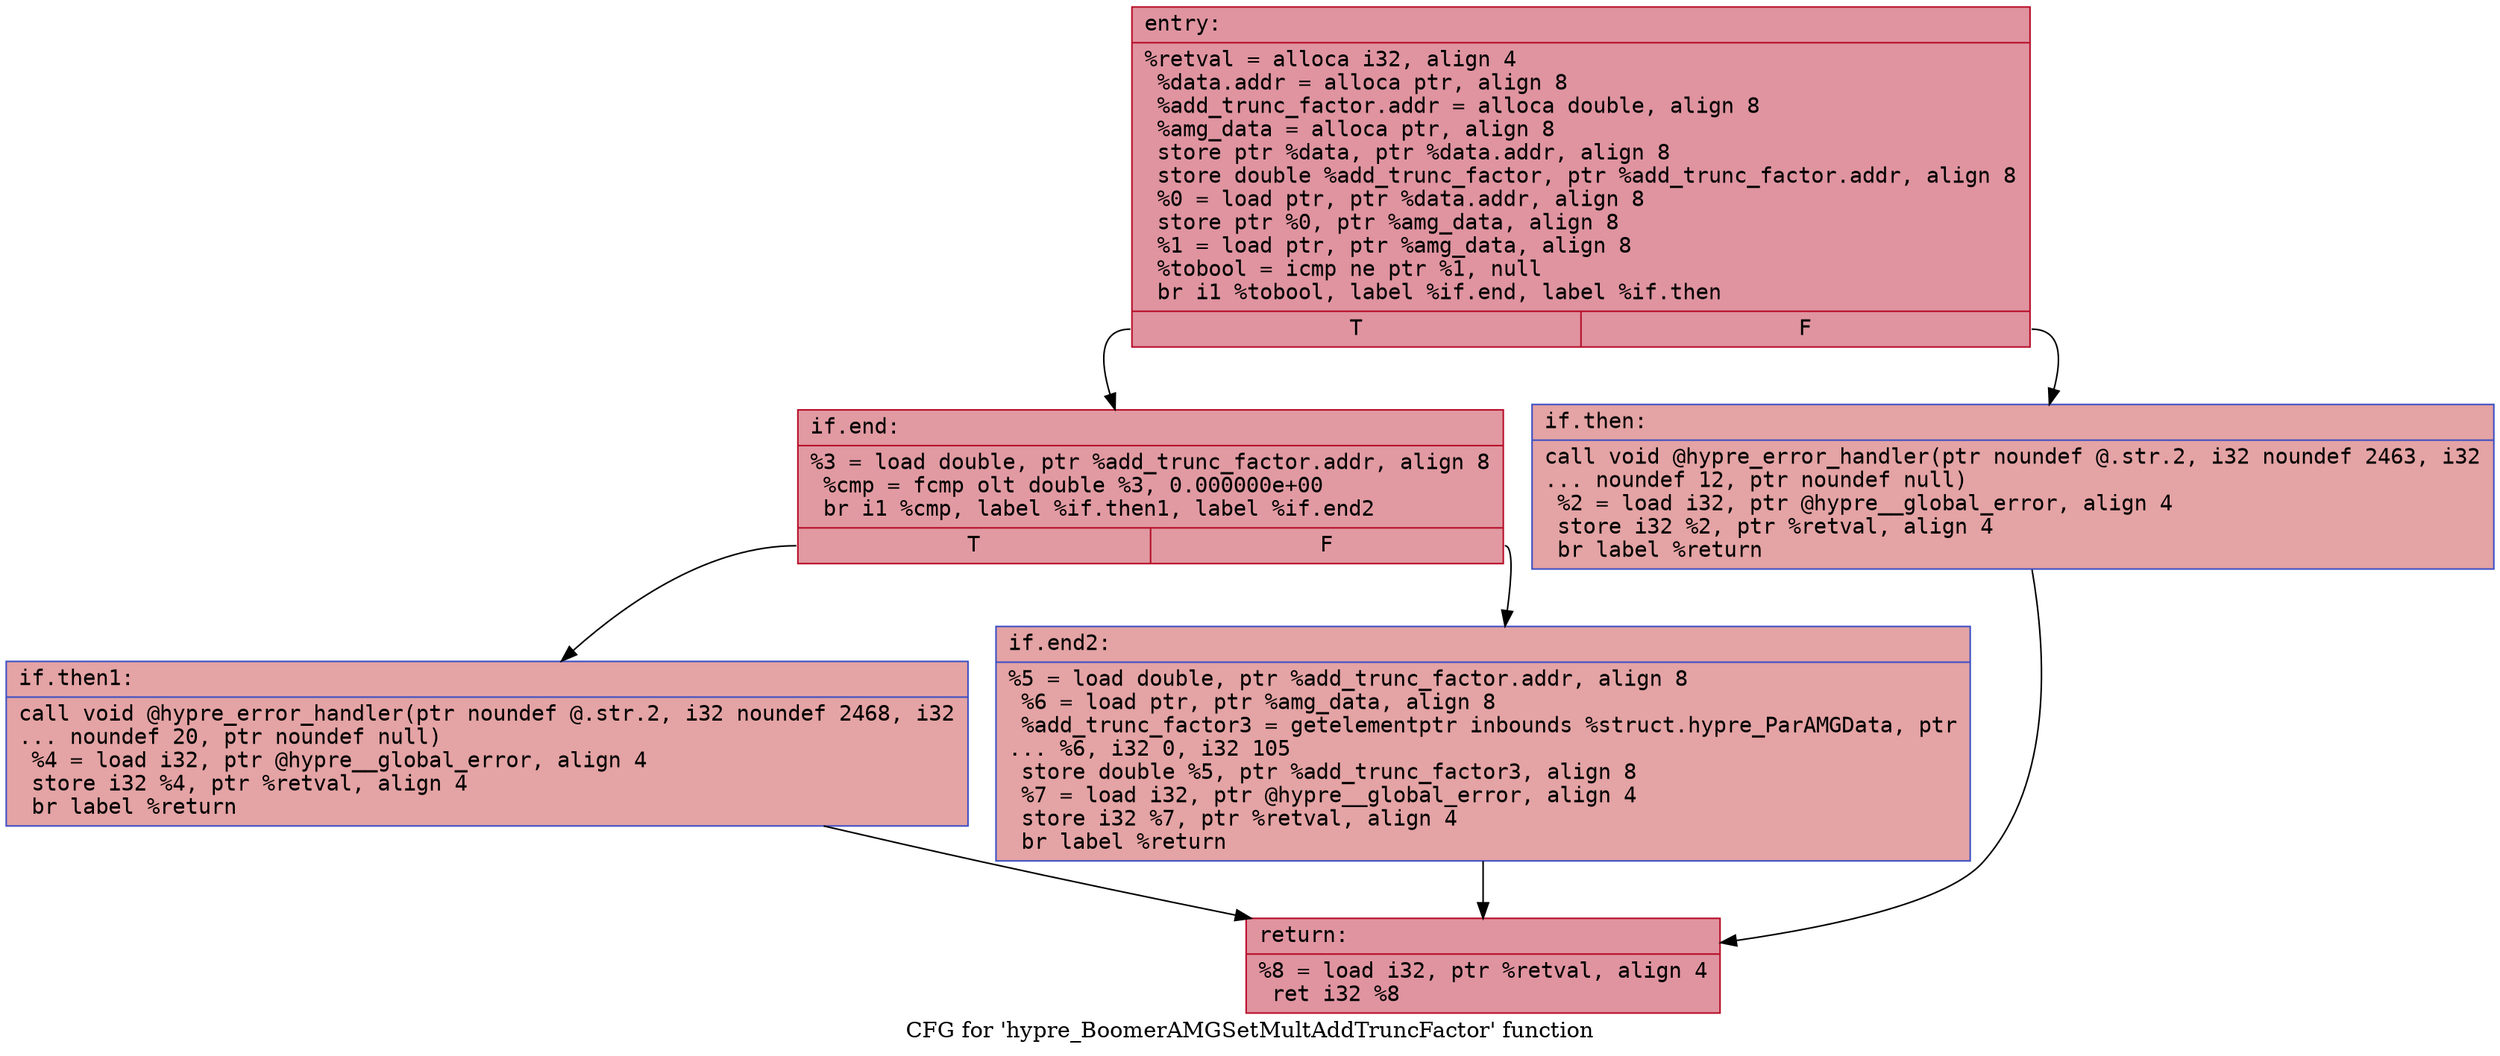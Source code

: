digraph "CFG for 'hypre_BoomerAMGSetMultAddTruncFactor' function" {
	label="CFG for 'hypre_BoomerAMGSetMultAddTruncFactor' function";

	Node0x55fa80a0cb90 [shape=record,color="#b70d28ff", style=filled, fillcolor="#b70d2870" fontname="Courier",label="{entry:\l|  %retval = alloca i32, align 4\l  %data.addr = alloca ptr, align 8\l  %add_trunc_factor.addr = alloca double, align 8\l  %amg_data = alloca ptr, align 8\l  store ptr %data, ptr %data.addr, align 8\l  store double %add_trunc_factor, ptr %add_trunc_factor.addr, align 8\l  %0 = load ptr, ptr %data.addr, align 8\l  store ptr %0, ptr %amg_data, align 8\l  %1 = load ptr, ptr %amg_data, align 8\l  %tobool = icmp ne ptr %1, null\l  br i1 %tobool, label %if.end, label %if.then\l|{<s0>T|<s1>F}}"];
	Node0x55fa80a0cb90:s0 -> Node0x55fa80a0d190[tooltip="entry -> if.end\nProbability 62.50%" ];
	Node0x55fa80a0cb90:s1 -> Node0x55fa80a0d200[tooltip="entry -> if.then\nProbability 37.50%" ];
	Node0x55fa80a0d200 [shape=record,color="#3d50c3ff", style=filled, fillcolor="#c32e3170" fontname="Courier",label="{if.then:\l|  call void @hypre_error_handler(ptr noundef @.str.2, i32 noundef 2463, i32\l... noundef 12, ptr noundef null)\l  %2 = load i32, ptr @hypre__global_error, align 4\l  store i32 %2, ptr %retval, align 4\l  br label %return\l}"];
	Node0x55fa80a0d200 -> Node0x55fa80a0d5d0[tooltip="if.then -> return\nProbability 100.00%" ];
	Node0x55fa80a0d190 [shape=record,color="#b70d28ff", style=filled, fillcolor="#bb1b2c70" fontname="Courier",label="{if.end:\l|  %3 = load double, ptr %add_trunc_factor.addr, align 8\l  %cmp = fcmp olt double %3, 0.000000e+00\l  br i1 %cmp, label %if.then1, label %if.end2\l|{<s0>T|<s1>F}}"];
	Node0x55fa80a0d190:s0 -> Node0x55fa80a0d7a0[tooltip="if.end -> if.then1\nProbability 50.00%" ];
	Node0x55fa80a0d190:s1 -> Node0x55fa80a0ca90[tooltip="if.end -> if.end2\nProbability 50.00%" ];
	Node0x55fa80a0d7a0 [shape=record,color="#3d50c3ff", style=filled, fillcolor="#c32e3170" fontname="Courier",label="{if.then1:\l|  call void @hypre_error_handler(ptr noundef @.str.2, i32 noundef 2468, i32\l... noundef 20, ptr noundef null)\l  %4 = load i32, ptr @hypre__global_error, align 4\l  store i32 %4, ptr %retval, align 4\l  br label %return\l}"];
	Node0x55fa80a0d7a0 -> Node0x55fa80a0d5d0[tooltip="if.then1 -> return\nProbability 100.00%" ];
	Node0x55fa80a0ca90 [shape=record,color="#3d50c3ff", style=filled, fillcolor="#c32e3170" fontname="Courier",label="{if.end2:\l|  %5 = load double, ptr %add_trunc_factor.addr, align 8\l  %6 = load ptr, ptr %amg_data, align 8\l  %add_trunc_factor3 = getelementptr inbounds %struct.hypre_ParAMGData, ptr\l... %6, i32 0, i32 105\l  store double %5, ptr %add_trunc_factor3, align 8\l  %7 = load i32, ptr @hypre__global_error, align 4\l  store i32 %7, ptr %retval, align 4\l  br label %return\l}"];
	Node0x55fa80a0ca90 -> Node0x55fa80a0d5d0[tooltip="if.end2 -> return\nProbability 100.00%" ];
	Node0x55fa80a0d5d0 [shape=record,color="#b70d28ff", style=filled, fillcolor="#b70d2870" fontname="Courier",label="{return:\l|  %8 = load i32, ptr %retval, align 4\l  ret i32 %8\l}"];
}
